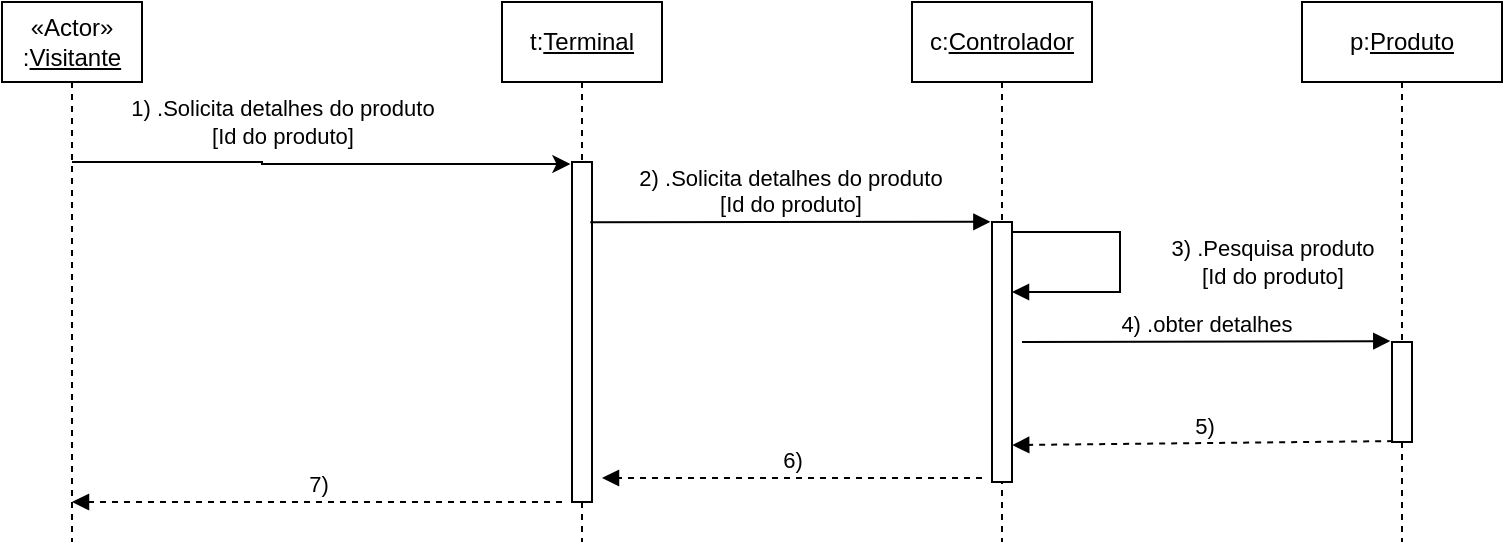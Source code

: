 <mxfile version="20.0.3" type="github">
  <diagram id="eE_6ue5iaBIaWCySbK9c" name="Page-1">
    <mxGraphModel dx="599" dy="332" grid="1" gridSize="10" guides="1" tooltips="1" connect="1" arrows="1" fold="1" page="1" pageScale="1" pageWidth="1169" pageHeight="827" math="0" shadow="0">
      <root>
        <mxCell id="0" />
        <mxCell id="1" parent="0" />
        <mxCell id="sFC9SjDeFBoFBHvGQgBR-1" value="&lt;div&gt;1) .Solicita detalhes do produto&lt;/div&gt;&lt;div&gt;[Id do produto]&lt;br&gt;&lt;/div&gt;" style="edgeStyle=orthogonalEdgeStyle;rounded=0;orthogonalLoop=1;jettySize=auto;html=1;entryX=-0.08;entryY=0.006;entryDx=0;entryDy=0;entryPerimeter=0;" parent="1" source="sFC9SjDeFBoFBHvGQgBR-2" target="sFC9SjDeFBoFBHvGQgBR-6" edge="1">
          <mxGeometry x="-0.154" y="21" relative="1" as="geometry">
            <Array as="points">
              <mxPoint x="260" y="150" />
            </Array>
            <mxPoint as="offset" />
          </mxGeometry>
        </mxCell>
        <mxCell id="sFC9SjDeFBoFBHvGQgBR-2" value="&lt;div&gt;«Actor»&lt;/div&gt;&lt;div&gt;:&lt;u&gt;Visitante&lt;/u&gt;&lt;/div&gt;" style="shape=umlLifeline;perimeter=lifelinePerimeter;whiteSpace=wrap;html=1;container=1;collapsible=0;recursiveResize=0;outlineConnect=0;" parent="1" vertex="1">
          <mxGeometry x="130" y="70" width="70" height="270" as="geometry" />
        </mxCell>
        <mxCell id="sFC9SjDeFBoFBHvGQgBR-5" value="t:&lt;u&gt;Terminal&lt;/u&gt;" style="shape=umlLifeline;perimeter=lifelinePerimeter;whiteSpace=wrap;html=1;container=1;collapsible=0;recursiveResize=0;outlineConnect=0;" parent="1" vertex="1">
          <mxGeometry x="380" y="70" width="80" height="270" as="geometry" />
        </mxCell>
        <mxCell id="sFC9SjDeFBoFBHvGQgBR-6" value="" style="html=1;points=[];perimeter=orthogonalPerimeter;" parent="sFC9SjDeFBoFBHvGQgBR-5" vertex="1">
          <mxGeometry x="35" y="80" width="10" height="170" as="geometry" />
        </mxCell>
        <mxCell id="71_Q1x2PJ6GsmB_ZL4Tm-1" value="&lt;div&gt;c:&lt;u&gt;Controlador&lt;/u&gt;&lt;/div&gt;" style="shape=umlLifeline;perimeter=lifelinePerimeter;whiteSpace=wrap;html=1;container=1;collapsible=0;recursiveResize=0;outlineConnect=0;" parent="1" vertex="1">
          <mxGeometry x="585" y="70" width="90" height="270" as="geometry" />
        </mxCell>
        <mxCell id="71_Q1x2PJ6GsmB_ZL4Tm-2" value="" style="html=1;points=[];perimeter=orthogonalPerimeter;" parent="71_Q1x2PJ6GsmB_ZL4Tm-1" vertex="1">
          <mxGeometry x="40" y="110" width="10" height="130" as="geometry" />
        </mxCell>
        <mxCell id="71_Q1x2PJ6GsmB_ZL4Tm-3" value="&lt;div&gt;3) .Pesquisa produto&lt;/div&gt;&lt;div&gt;[Id do produto]&lt;br&gt;&lt;/div&gt;" style="edgeStyle=orthogonalEdgeStyle;rounded=0;orthogonalLoop=1;jettySize=auto;html=1;endArrow=block;endFill=1;" parent="1" edge="1">
          <mxGeometry y="76" relative="1" as="geometry">
            <mxPoint x="635" y="185" as="sourcePoint" />
            <mxPoint x="635" y="215" as="targetPoint" />
            <Array as="points">
              <mxPoint x="635" y="185" />
              <mxPoint x="689" y="185" />
              <mxPoint x="689" y="215" />
            </Array>
            <mxPoint as="offset" />
          </mxGeometry>
        </mxCell>
        <mxCell id="71_Q1x2PJ6GsmB_ZL4Tm-8" value="p:&lt;u&gt;Produto&lt;/u&gt;" style="shape=umlLifeline;perimeter=lifelinePerimeter;whiteSpace=wrap;html=1;container=1;collapsible=0;recursiveResize=0;outlineConnect=0;" parent="1" vertex="1">
          <mxGeometry x="780" y="70" width="100" height="270" as="geometry" />
        </mxCell>
        <mxCell id="71_Q1x2PJ6GsmB_ZL4Tm-11" value="" style="html=1;points=[];perimeter=orthogonalPerimeter;" parent="71_Q1x2PJ6GsmB_ZL4Tm-8" vertex="1">
          <mxGeometry x="45" y="170" width="10" height="50" as="geometry" />
        </mxCell>
        <mxCell id="71_Q1x2PJ6GsmB_ZL4Tm-9" value="4) .obter detalhes" style="html=1;verticalAlign=bottom;endArrow=block;rounded=0;entryX=-0.086;entryY=-0.009;entryDx=0;entryDy=0;entryPerimeter=0;" parent="1" target="71_Q1x2PJ6GsmB_ZL4Tm-11" edge="1">
          <mxGeometry width="80" relative="1" as="geometry">
            <mxPoint x="640" y="240" as="sourcePoint" />
            <mxPoint x="880" y="240" as="targetPoint" />
          </mxGeometry>
        </mxCell>
        <mxCell id="71_Q1x2PJ6GsmB_ZL4Tm-10" value="5)" style="html=1;verticalAlign=bottom;endArrow=block;rounded=0;dashed=1;exitX=0.057;exitY=0.991;exitDx=0;exitDy=0;exitPerimeter=0;entryX=1.01;entryY=0.858;entryDx=0;entryDy=0;entryPerimeter=0;" parent="1" source="71_Q1x2PJ6GsmB_ZL4Tm-11" edge="1" target="71_Q1x2PJ6GsmB_ZL4Tm-2">
          <mxGeometry width="80" relative="1" as="geometry">
            <mxPoint x="880" y="290" as="sourcePoint" />
            <mxPoint x="640" y="290" as="targetPoint" />
          </mxGeometry>
        </mxCell>
        <mxCell id="71_Q1x2PJ6GsmB_ZL4Tm-14" value="6)" style="html=1;verticalAlign=bottom;endArrow=block;rounded=0;dashed=1;" parent="1" edge="1">
          <mxGeometry width="80" relative="1" as="geometry">
            <mxPoint x="620" y="308" as="sourcePoint" />
            <mxPoint x="430" y="308" as="targetPoint" />
          </mxGeometry>
        </mxCell>
        <mxCell id="71_Q1x2PJ6GsmB_ZL4Tm-15" value="7)" style="html=1;verticalAlign=bottom;endArrow=block;rounded=0;dashed=1;" parent="1" edge="1">
          <mxGeometry width="80" relative="1" as="geometry">
            <mxPoint x="410" y="320" as="sourcePoint" />
            <mxPoint x="165" y="320" as="targetPoint" />
          </mxGeometry>
        </mxCell>
        <mxCell id="iokI9-kfcJKbSi2bIdjo-1" value="&lt;div&gt;2) .Solicita detalhes do produto&lt;/div&gt;&lt;div&gt;[Id do produto]&lt;/div&gt;" style="html=1;verticalAlign=bottom;endArrow=block;rounded=0;exitX=0.914;exitY=0.177;exitDx=0;exitDy=0;exitPerimeter=0;entryX=-0.081;entryY=-0.001;entryDx=0;entryDy=0;entryPerimeter=0;" edge="1" parent="1" source="sFC9SjDeFBoFBHvGQgBR-6" target="71_Q1x2PJ6GsmB_ZL4Tm-2">
          <mxGeometry width="80" relative="1" as="geometry">
            <mxPoint x="430" y="190" as="sourcePoint" />
            <mxPoint x="620" y="180" as="targetPoint" />
          </mxGeometry>
        </mxCell>
      </root>
    </mxGraphModel>
  </diagram>
</mxfile>
